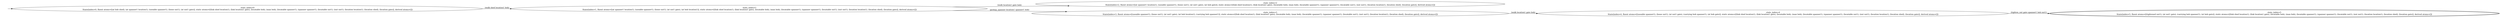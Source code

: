 digraph {
rankdir="LR"
s0[label="state_index=0
State(index=0, fluent atoms=[(at bob shed), (at spanner1 location1), (useable spanner1), (loose nut1), (at nut1 gate)], static atoms=[(link shed location1), (link location1 gate), (locatable bob), (man bob), (locatable spanner1), (spanner spanner1), (locatable nut1), (nut nut1), (location location1), (location shed), (location gate)], derived atoms=[])
"]
s1[label="state_index=1
State(index=1, fluent atoms=[(at spanner1 location1), (useable spanner1), (loose nut1), (at nut1 gate), (at bob location1)], static atoms=[(link shed location1), (link location1 gate), (locatable bob), (man bob), (locatable spanner1), (spanner spanner1), (locatable nut1), (nut nut1), (location location1), (location shed), (location gate)], derived atoms=[])
"]
s2[label="state_index=2
State(index=2, fluent atoms=[(at spanner1 location1), (useable spanner1), (loose nut1), (at nut1 gate), (at bob gate)], static atoms=[(link shed location1), (link location1 gate), (locatable bob), (man bob), (locatable spanner1), (spanner spanner1), (locatable nut1), (nut nut1), (location location1), (location shed), (location gate)], derived atoms=[])
"]
s3[label="state_index=3
State(index=3, fluent atoms=[(useable spanner1), (loose nut1), (at nut1 gate), (at bob location1), (carrying bob spanner1)], static atoms=[(link shed location1), (link location1 gate), (locatable bob), (man bob), (locatable spanner1), (spanner spanner1), (locatable nut1), (nut nut1), (location location1), (location shed), (location gate)], derived atoms=[])
"]
s4[label="state_index=4
State(index=4, fluent atoms=[(useable spanner1), (loose nut1), (at nut1 gate), (carrying bob spanner1), (at bob gate)], static atoms=[(link shed location1), (link location1 gate), (locatable bob), (man bob), (locatable spanner1), (spanner spanner1), (locatable nut1), (nut nut1), (location location1), (location shed), (location gate)], derived atoms=[])
"]
s5[peripheries=2,label="state_index=5
State(index=5, fluent atoms=[(tightened nut1), (at nut1 gate), (carrying bob spanner1), (at bob gate)], static atoms=[(link shed location1), (link location1 gate), (locatable bob), (man bob), (locatable spanner1), (spanner spanner1), (locatable nut1), (nut nut1), (location location1), (location shed), (location gate)], derived atoms=[])
"]
Dangling [ label = "", style = invis ]
{ rank = same; Dangling }
Dangling -> s0
{ rank = same; s2}
{ rank = same; s0}
{ rank = same; s1}
{ rank = same; s3}
{ rank = same; s4}
{ rank = same; s5}
s0->s1 [label="(walk shed location1 bob)
"]
s1->s2 [label="(walk location1 gate bob)
"]
s1->s3 [label="(pickup_spanner location1 spanner1 bob)
"]
s3->s4 [label="(walk location1 gate bob)
"]
s4->s5 [label="(tighten_nut gate spanner1 bob nut1)
"]
}
